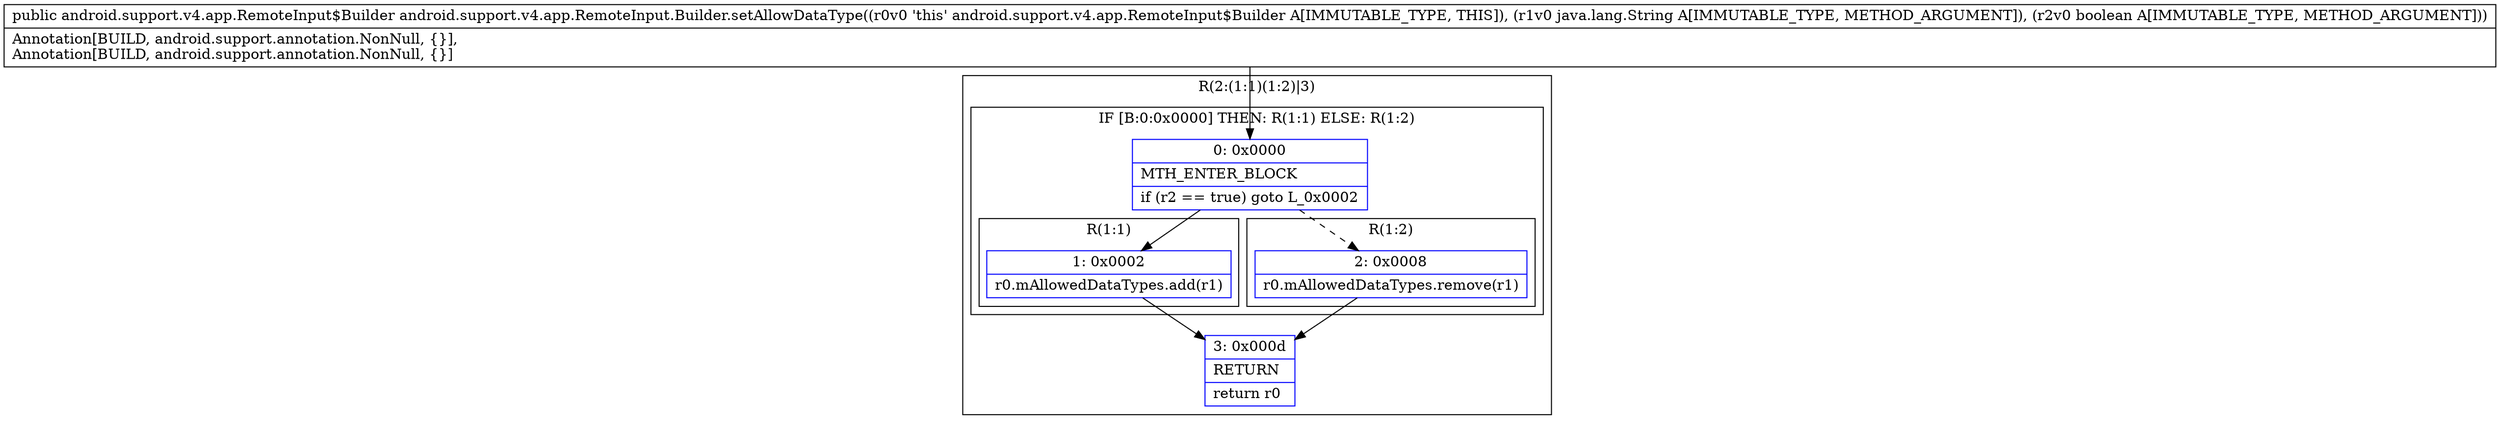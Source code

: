 digraph "CFG forandroid.support.v4.app.RemoteInput.Builder.setAllowDataType(Ljava\/lang\/String;Z)Landroid\/support\/v4\/app\/RemoteInput$Builder;" {
subgraph cluster_Region_658451592 {
label = "R(2:(1:1)(1:2)|3)";
node [shape=record,color=blue];
subgraph cluster_IfRegion_1218757823 {
label = "IF [B:0:0x0000] THEN: R(1:1) ELSE: R(1:2)";
node [shape=record,color=blue];
Node_0 [shape=record,label="{0\:\ 0x0000|MTH_ENTER_BLOCK\l|if (r2 == true) goto L_0x0002\l}"];
subgraph cluster_Region_1849484776 {
label = "R(1:1)";
node [shape=record,color=blue];
Node_1 [shape=record,label="{1\:\ 0x0002|r0.mAllowedDataTypes.add(r1)\l}"];
}
subgraph cluster_Region_1648913308 {
label = "R(1:2)";
node [shape=record,color=blue];
Node_2 [shape=record,label="{2\:\ 0x0008|r0.mAllowedDataTypes.remove(r1)\l}"];
}
}
Node_3 [shape=record,label="{3\:\ 0x000d|RETURN\l|return r0\l}"];
}
MethodNode[shape=record,label="{public android.support.v4.app.RemoteInput$Builder android.support.v4.app.RemoteInput.Builder.setAllowDataType((r0v0 'this' android.support.v4.app.RemoteInput$Builder A[IMMUTABLE_TYPE, THIS]), (r1v0 java.lang.String A[IMMUTABLE_TYPE, METHOD_ARGUMENT]), (r2v0 boolean A[IMMUTABLE_TYPE, METHOD_ARGUMENT]))  | Annotation[BUILD, android.support.annotation.NonNull, \{\}], \lAnnotation[BUILD, android.support.annotation.NonNull, \{\}]\l}"];
MethodNode -> Node_0;
Node_0 -> Node_1;
Node_0 -> Node_2[style=dashed];
Node_1 -> Node_3;
Node_2 -> Node_3;
}

